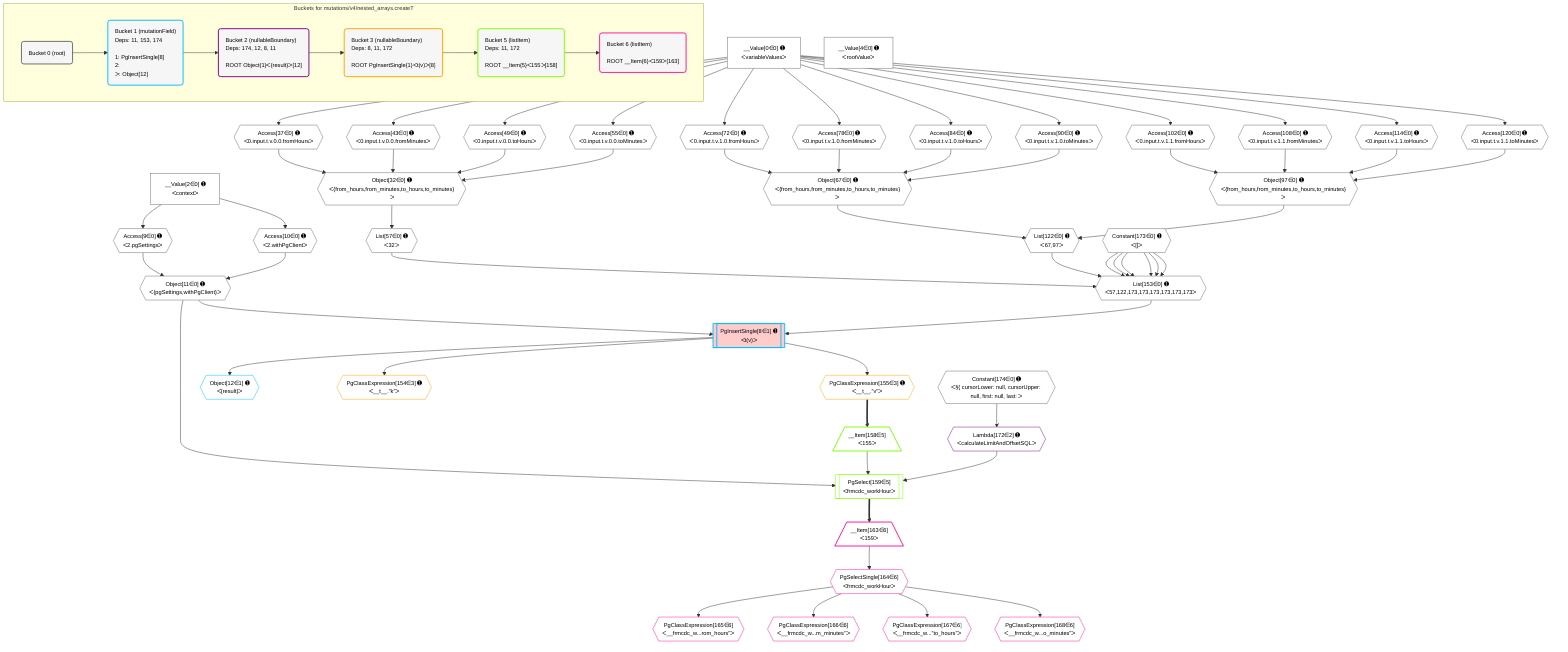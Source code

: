%%{init: {'themeVariables': { 'fontSize': '12px'}}}%%
graph TD
    classDef path fill:#eee,stroke:#000,color:#000
    classDef plan fill:#fff,stroke-width:1px,color:#000
    classDef itemplan fill:#fff,stroke-width:2px,color:#000
    classDef unbatchedplan fill:#dff,stroke-width:1px,color:#000
    classDef sideeffectplan fill:#fcc,stroke-width:2px,color:#000
    classDef bucket fill:#f6f6f6,color:#000,stroke-width:2px,text-align:left


    %% plan dependencies
    List153{{"List[153∈0] ➊<br />ᐸ57,122,173,173,173,173,173,173ᐳ"}}:::plan
    List57{{"List[57∈0] ➊<br />ᐸ32ᐳ"}}:::plan
    List122{{"List[122∈0] ➊<br />ᐸ67,97ᐳ"}}:::plan
    Constant173{{"Constant[173∈0] ➊<br />ᐸ[]ᐳ"}}:::plan
    List57 & List122 & Constant173 & Constant173 & Constant173 & Constant173 & Constant173 & Constant173 --> List153
    Object32{{"Object[32∈0] ➊<br />ᐸ{from_hours,from_minutes,to_hours,to_minutes}ᐳ"}}:::plan
    Access37{{"Access[37∈0] ➊<br />ᐸ0.input.t.v.0.0.fromHoursᐳ"}}:::plan
    Access43{{"Access[43∈0] ➊<br />ᐸ0.input.t.v.0.0.fromMinutesᐳ"}}:::plan
    Access49{{"Access[49∈0] ➊<br />ᐸ0.input.t.v.0.0.toHoursᐳ"}}:::plan
    Access55{{"Access[55∈0] ➊<br />ᐸ0.input.t.v.0.0.toMinutesᐳ"}}:::plan
    Access37 & Access43 & Access49 & Access55 --> Object32
    Object67{{"Object[67∈0] ➊<br />ᐸ{from_hours,from_minutes,to_hours,to_minutes}ᐳ"}}:::plan
    Access72{{"Access[72∈0] ➊<br />ᐸ0.input.t.v.1.0.fromHoursᐳ"}}:::plan
    Access78{{"Access[78∈0] ➊<br />ᐸ0.input.t.v.1.0.fromMinutesᐳ"}}:::plan
    Access84{{"Access[84∈0] ➊<br />ᐸ0.input.t.v.1.0.toHoursᐳ"}}:::plan
    Access90{{"Access[90∈0] ➊<br />ᐸ0.input.t.v.1.0.toMinutesᐳ"}}:::plan
    Access72 & Access78 & Access84 & Access90 --> Object67
    Object97{{"Object[97∈0] ➊<br />ᐸ{from_hours,from_minutes,to_hours,to_minutes}ᐳ"}}:::plan
    Access102{{"Access[102∈0] ➊<br />ᐸ0.input.t.v.1.1.fromHoursᐳ"}}:::plan
    Access108{{"Access[108∈0] ➊<br />ᐸ0.input.t.v.1.1.fromMinutesᐳ"}}:::plan
    Access114{{"Access[114∈0] ➊<br />ᐸ0.input.t.v.1.1.toHoursᐳ"}}:::plan
    Access120{{"Access[120∈0] ➊<br />ᐸ0.input.t.v.1.1.toMinutesᐳ"}}:::plan
    Access102 & Access108 & Access114 & Access120 --> Object97
    Object11{{"Object[11∈0] ➊<br />ᐸ{pgSettings,withPgClient}ᐳ"}}:::plan
    Access9{{"Access[9∈0] ➊<br />ᐸ2.pgSettingsᐳ"}}:::plan
    Access10{{"Access[10∈0] ➊<br />ᐸ2.withPgClientᐳ"}}:::plan
    Access9 & Access10 --> Object11
    Object67 & Object97 --> List122
    __Value2["__Value[2∈0] ➊<br />ᐸcontextᐳ"]:::plan
    __Value2 --> Access9
    __Value2 --> Access10
    __Value0["__Value[0∈0] ➊<br />ᐸvariableValuesᐳ"]:::plan
    __Value0 --> Access37
    __Value0 --> Access43
    __Value0 --> Access49
    __Value0 --> Access55
    Object32 --> List57
    __Value0 --> Access72
    __Value0 --> Access78
    __Value0 --> Access84
    __Value0 --> Access90
    __Value0 --> Access102
    __Value0 --> Access108
    __Value0 --> Access114
    __Value0 --> Access120
    __Value4["__Value[4∈0] ➊<br />ᐸrootValueᐳ"]:::plan
    Constant174{{"Constant[174∈0] ➊<br />ᐸ§{ cursorLower: null, cursorUpper: null, first: null, last: ᐳ"}}:::plan
    PgInsertSingle8[["PgInsertSingle[8∈1] ➊<br />ᐸt(v)ᐳ"]]:::sideeffectplan
    Object11 & List153 --> PgInsertSingle8
    Object12{{"Object[12∈1] ➊<br />ᐸ{result}ᐳ"}}:::plan
    PgInsertSingle8 --> Object12
    Lambda172{{"Lambda[172∈2] ➊<br />ᐸcalculateLimitAndOffsetSQLᐳ"}}:::plan
    Constant174 --> Lambda172
    PgClassExpression154{{"PgClassExpression[154∈3] ➊<br />ᐸ__t__.”k”ᐳ"}}:::plan
    PgInsertSingle8 --> PgClassExpression154
    PgClassExpression155{{"PgClassExpression[155∈3] ➊<br />ᐸ__t__.”v”ᐳ"}}:::plan
    PgInsertSingle8 --> PgClassExpression155
    PgSelect159[["PgSelect[159∈5]<br />ᐸfrmcdc_workHourᐳ"]]:::plan
    __Item158[/"__Item[158∈5]<br />ᐸ155ᐳ"\]:::itemplan
    Object11 & __Item158 & Lambda172 --> PgSelect159
    PgClassExpression155 ==> __Item158
    __Item163[/"__Item[163∈6]<br />ᐸ159ᐳ"\]:::itemplan
    PgSelect159 ==> __Item163
    PgSelectSingle164{{"PgSelectSingle[164∈6]<br />ᐸfrmcdc_workHourᐳ"}}:::plan
    __Item163 --> PgSelectSingle164
    PgClassExpression165{{"PgClassExpression[165∈6]<br />ᐸ__frmcdc_w...rom_hours”ᐳ"}}:::plan
    PgSelectSingle164 --> PgClassExpression165
    PgClassExpression166{{"PgClassExpression[166∈6]<br />ᐸ__frmcdc_w...m_minutes”ᐳ"}}:::plan
    PgSelectSingle164 --> PgClassExpression166
    PgClassExpression167{{"PgClassExpression[167∈6]<br />ᐸ__frmcdc_w...”to_hours”ᐳ"}}:::plan
    PgSelectSingle164 --> PgClassExpression167
    PgClassExpression168{{"PgClassExpression[168∈6]<br />ᐸ__frmcdc_w...o_minutes”ᐳ"}}:::plan
    PgSelectSingle164 --> PgClassExpression168

    %% define steps

    subgraph "Buckets for mutations/v4/nested_arrays.createT"
    Bucket0("Bucket 0 (root)"):::bucket
    classDef bucket0 stroke:#696969
    class Bucket0,__Value0,__Value2,__Value4,Access9,Access10,Object11,Object32,Access37,Access43,Access49,Access55,List57,Object67,Access72,Access78,Access84,Access90,Object97,Access102,Access108,Access114,Access120,List122,List153,Constant173,Constant174 bucket0
    Bucket1("Bucket 1 (mutationField)<br />Deps: 11, 153, 174<br /><br />1: PgInsertSingle[8]<br />2: <br />ᐳ: Object[12]"):::bucket
    classDef bucket1 stroke:#00bfff
    class Bucket1,PgInsertSingle8,Object12 bucket1
    Bucket2("Bucket 2 (nullableBoundary)<br />Deps: 174, 12, 8, 11<br /><br />ROOT Object{1}ᐸ{result}ᐳ[12]"):::bucket
    classDef bucket2 stroke:#7f007f
    class Bucket2,Lambda172 bucket2
    Bucket3("Bucket 3 (nullableBoundary)<br />Deps: 8, 11, 172<br /><br />ROOT PgInsertSingle{1}ᐸt(v)ᐳ[8]"):::bucket
    classDef bucket3 stroke:#ffa500
    class Bucket3,PgClassExpression154,PgClassExpression155 bucket3
    Bucket5("Bucket 5 (listItem)<br />Deps: 11, 172<br /><br />ROOT __Item{5}ᐸ155ᐳ[158]"):::bucket
    classDef bucket5 stroke:#7fff00
    class Bucket5,__Item158,PgSelect159 bucket5
    Bucket6("Bucket 6 (listItem)<br /><br />ROOT __Item{6}ᐸ159ᐳ[163]"):::bucket
    classDef bucket6 stroke:#ff1493
    class Bucket6,__Item163,PgSelectSingle164,PgClassExpression165,PgClassExpression166,PgClassExpression167,PgClassExpression168 bucket6
    Bucket0 --> Bucket1
    Bucket1 --> Bucket2
    Bucket2 --> Bucket3
    Bucket3 --> Bucket5
    Bucket5 --> Bucket6
    end